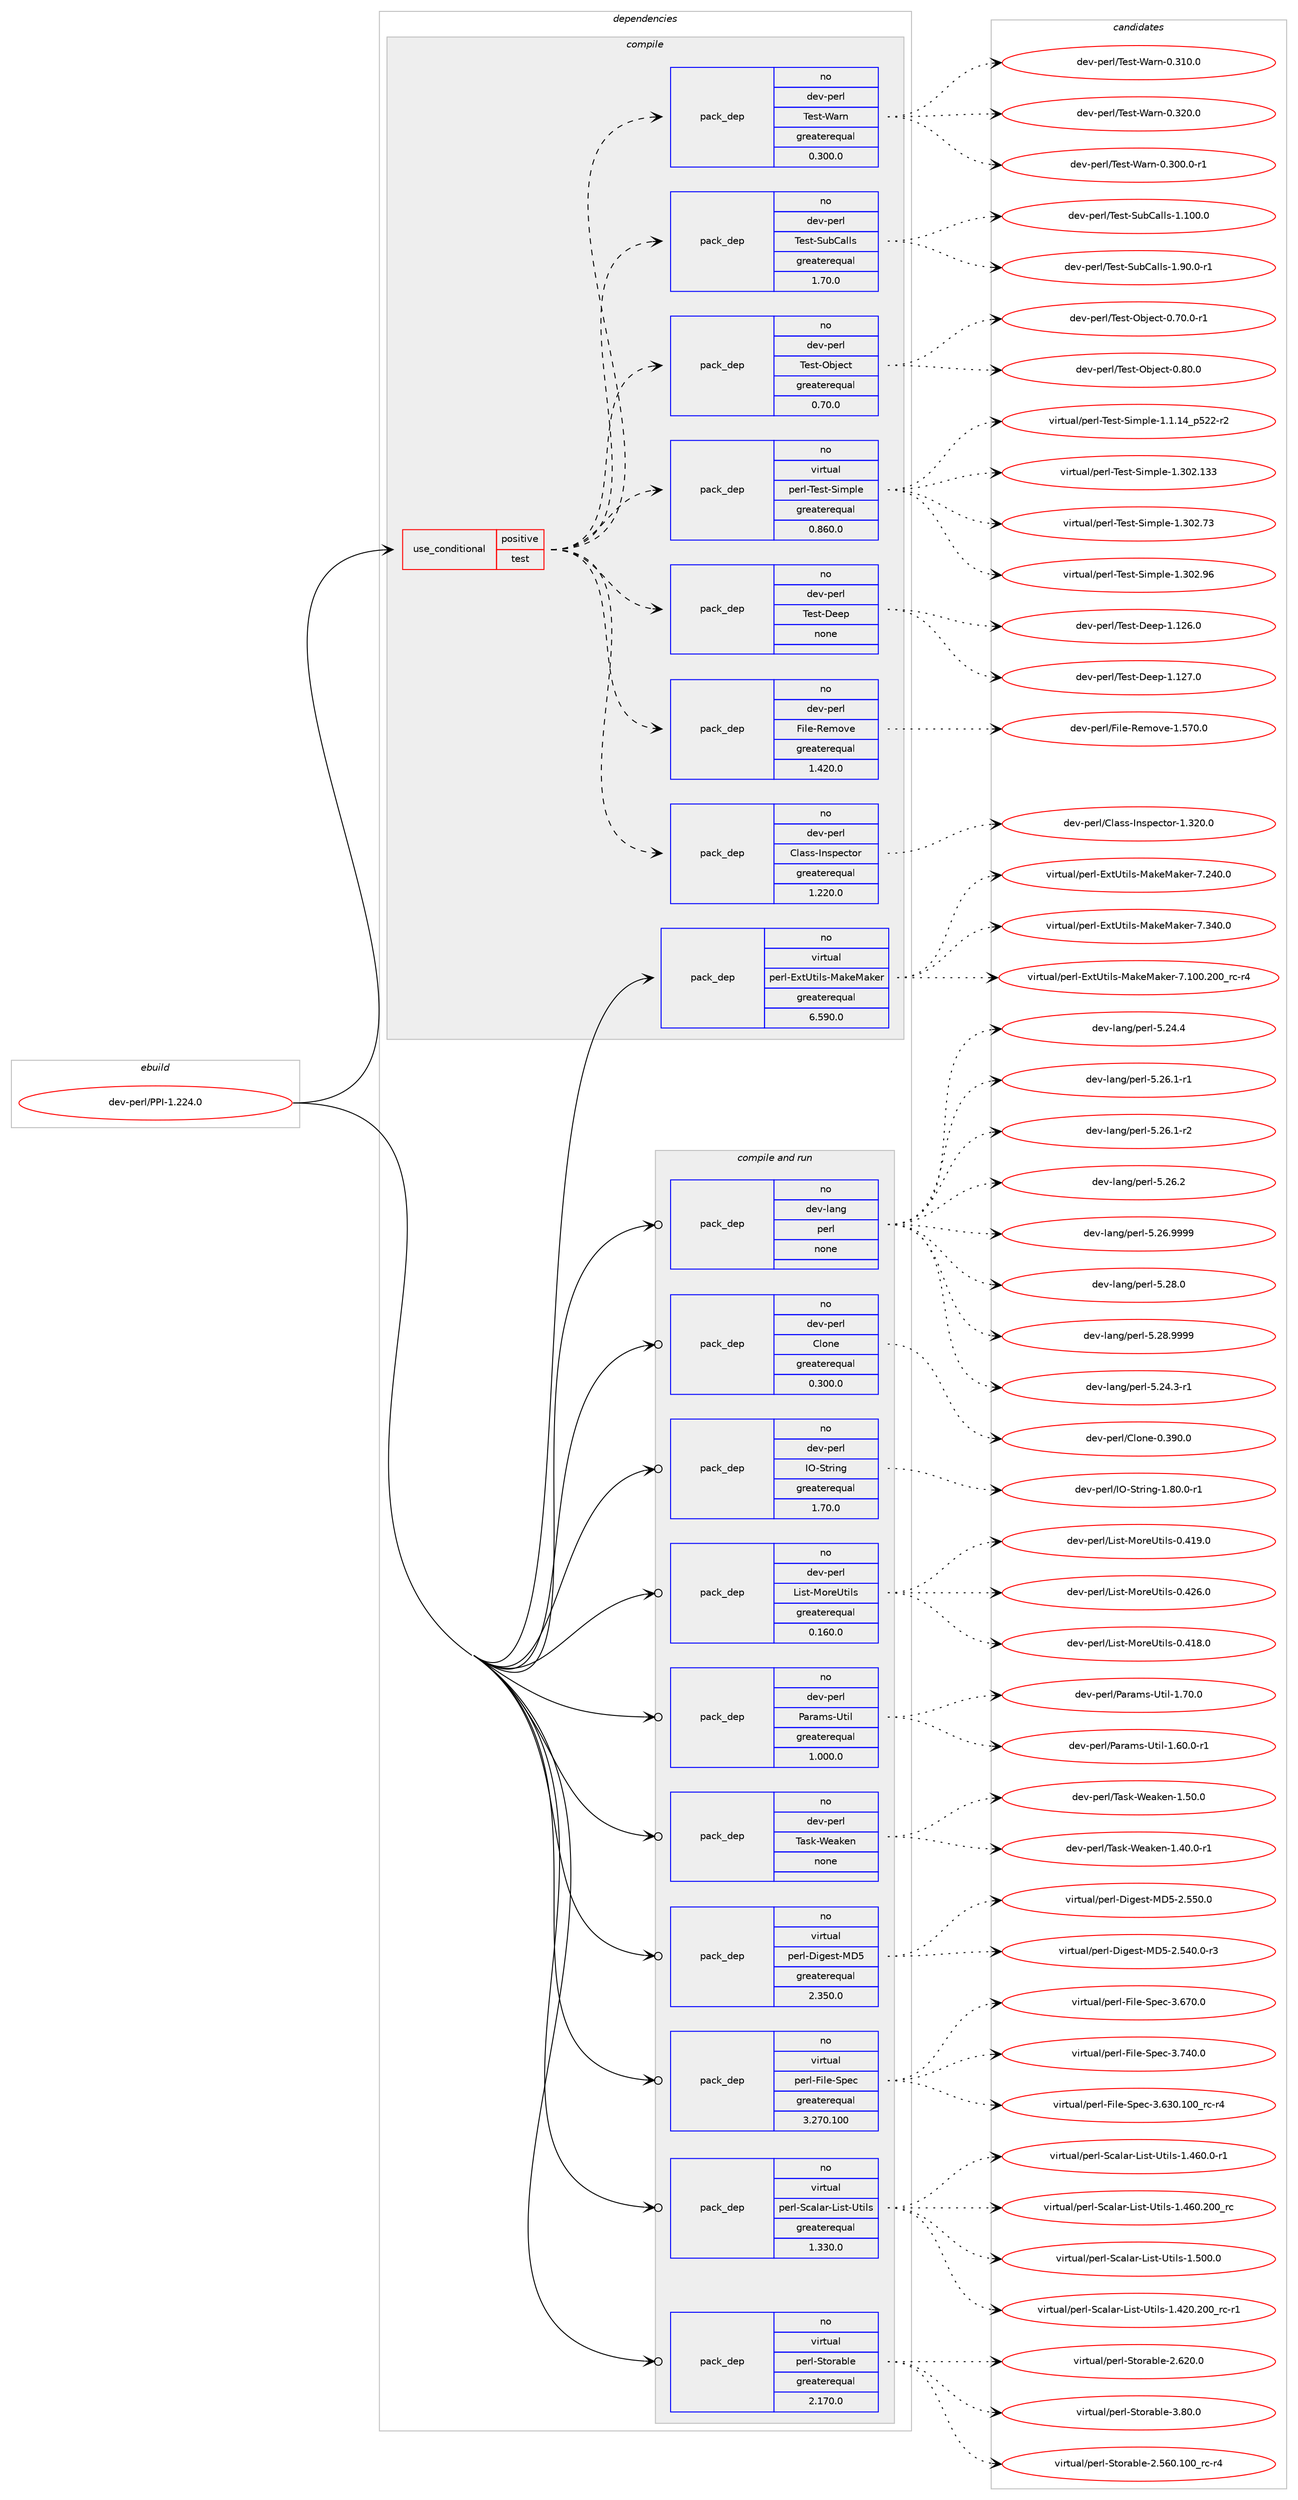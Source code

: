 digraph prolog {

# *************
# Graph options
# *************

newrank=true;
concentrate=true;
compound=true;
graph [rankdir=LR,fontname=Helvetica,fontsize=10,ranksep=1.5];#, ranksep=2.5, nodesep=0.2];
edge  [arrowhead=vee];
node  [fontname=Helvetica,fontsize=10];

# **********
# The ebuild
# **********

subgraph cluster_leftcol {
color=gray;
rank=same;
label=<<i>ebuild</i>>;
id [label="dev-perl/PPI-1.224.0", color=red, width=4, href="../dev-perl/PPI-1.224.0.svg"];
}

# ****************
# The dependencies
# ****************

subgraph cluster_midcol {
color=gray;
label=<<i>dependencies</i>>;
subgraph cluster_compile {
fillcolor="#eeeeee";
style=filled;
label=<<i>compile</i>>;
subgraph cond368656 {
dependency1387013 [label=<<TABLE BORDER="0" CELLBORDER="1" CELLSPACING="0" CELLPADDING="4"><TR><TD ROWSPAN="3" CELLPADDING="10">use_conditional</TD></TR><TR><TD>positive</TD></TR><TR><TD>test</TD></TR></TABLE>>, shape=none, color=red];
subgraph pack995293 {
dependency1387014 [label=<<TABLE BORDER="0" CELLBORDER="1" CELLSPACING="0" CELLPADDING="4" WIDTH="220"><TR><TD ROWSPAN="6" CELLPADDING="30">pack_dep</TD></TR><TR><TD WIDTH="110">no</TD></TR><TR><TD>dev-perl</TD></TR><TR><TD>Class-Inspector</TD></TR><TR><TD>greaterequal</TD></TR><TR><TD>1.220.0</TD></TR></TABLE>>, shape=none, color=blue];
}
dependency1387013:e -> dependency1387014:w [weight=20,style="dashed",arrowhead="vee"];
subgraph pack995294 {
dependency1387015 [label=<<TABLE BORDER="0" CELLBORDER="1" CELLSPACING="0" CELLPADDING="4" WIDTH="220"><TR><TD ROWSPAN="6" CELLPADDING="30">pack_dep</TD></TR><TR><TD WIDTH="110">no</TD></TR><TR><TD>dev-perl</TD></TR><TR><TD>File-Remove</TD></TR><TR><TD>greaterequal</TD></TR><TR><TD>1.420.0</TD></TR></TABLE>>, shape=none, color=blue];
}
dependency1387013:e -> dependency1387015:w [weight=20,style="dashed",arrowhead="vee"];
subgraph pack995295 {
dependency1387016 [label=<<TABLE BORDER="0" CELLBORDER="1" CELLSPACING="0" CELLPADDING="4" WIDTH="220"><TR><TD ROWSPAN="6" CELLPADDING="30">pack_dep</TD></TR><TR><TD WIDTH="110">no</TD></TR><TR><TD>dev-perl</TD></TR><TR><TD>Test-Deep</TD></TR><TR><TD>none</TD></TR><TR><TD></TD></TR></TABLE>>, shape=none, color=blue];
}
dependency1387013:e -> dependency1387016:w [weight=20,style="dashed",arrowhead="vee"];
subgraph pack995296 {
dependency1387017 [label=<<TABLE BORDER="0" CELLBORDER="1" CELLSPACING="0" CELLPADDING="4" WIDTH="220"><TR><TD ROWSPAN="6" CELLPADDING="30">pack_dep</TD></TR><TR><TD WIDTH="110">no</TD></TR><TR><TD>virtual</TD></TR><TR><TD>perl-Test-Simple</TD></TR><TR><TD>greaterequal</TD></TR><TR><TD>0.860.0</TD></TR></TABLE>>, shape=none, color=blue];
}
dependency1387013:e -> dependency1387017:w [weight=20,style="dashed",arrowhead="vee"];
subgraph pack995297 {
dependency1387018 [label=<<TABLE BORDER="0" CELLBORDER="1" CELLSPACING="0" CELLPADDING="4" WIDTH="220"><TR><TD ROWSPAN="6" CELLPADDING="30">pack_dep</TD></TR><TR><TD WIDTH="110">no</TD></TR><TR><TD>dev-perl</TD></TR><TR><TD>Test-Object</TD></TR><TR><TD>greaterequal</TD></TR><TR><TD>0.70.0</TD></TR></TABLE>>, shape=none, color=blue];
}
dependency1387013:e -> dependency1387018:w [weight=20,style="dashed",arrowhead="vee"];
subgraph pack995298 {
dependency1387019 [label=<<TABLE BORDER="0" CELLBORDER="1" CELLSPACING="0" CELLPADDING="4" WIDTH="220"><TR><TD ROWSPAN="6" CELLPADDING="30">pack_dep</TD></TR><TR><TD WIDTH="110">no</TD></TR><TR><TD>dev-perl</TD></TR><TR><TD>Test-SubCalls</TD></TR><TR><TD>greaterequal</TD></TR><TR><TD>1.70.0</TD></TR></TABLE>>, shape=none, color=blue];
}
dependency1387013:e -> dependency1387019:w [weight=20,style="dashed",arrowhead="vee"];
subgraph pack995299 {
dependency1387020 [label=<<TABLE BORDER="0" CELLBORDER="1" CELLSPACING="0" CELLPADDING="4" WIDTH="220"><TR><TD ROWSPAN="6" CELLPADDING="30">pack_dep</TD></TR><TR><TD WIDTH="110">no</TD></TR><TR><TD>dev-perl</TD></TR><TR><TD>Test-Warn</TD></TR><TR><TD>greaterequal</TD></TR><TR><TD>0.300.0</TD></TR></TABLE>>, shape=none, color=blue];
}
dependency1387013:e -> dependency1387020:w [weight=20,style="dashed",arrowhead="vee"];
}
id:e -> dependency1387013:w [weight=20,style="solid",arrowhead="vee"];
subgraph pack995300 {
dependency1387021 [label=<<TABLE BORDER="0" CELLBORDER="1" CELLSPACING="0" CELLPADDING="4" WIDTH="220"><TR><TD ROWSPAN="6" CELLPADDING="30">pack_dep</TD></TR><TR><TD WIDTH="110">no</TD></TR><TR><TD>virtual</TD></TR><TR><TD>perl-ExtUtils-MakeMaker</TD></TR><TR><TD>greaterequal</TD></TR><TR><TD>6.590.0</TD></TR></TABLE>>, shape=none, color=blue];
}
id:e -> dependency1387021:w [weight=20,style="solid",arrowhead="vee"];
}
subgraph cluster_compileandrun {
fillcolor="#eeeeee";
style=filled;
label=<<i>compile and run</i>>;
subgraph pack995301 {
dependency1387022 [label=<<TABLE BORDER="0" CELLBORDER="1" CELLSPACING="0" CELLPADDING="4" WIDTH="220"><TR><TD ROWSPAN="6" CELLPADDING="30">pack_dep</TD></TR><TR><TD WIDTH="110">no</TD></TR><TR><TD>dev-lang</TD></TR><TR><TD>perl</TD></TR><TR><TD>none</TD></TR><TR><TD></TD></TR></TABLE>>, shape=none, color=blue];
}
id:e -> dependency1387022:w [weight=20,style="solid",arrowhead="odotvee"];
subgraph pack995302 {
dependency1387023 [label=<<TABLE BORDER="0" CELLBORDER="1" CELLSPACING="0" CELLPADDING="4" WIDTH="220"><TR><TD ROWSPAN="6" CELLPADDING="30">pack_dep</TD></TR><TR><TD WIDTH="110">no</TD></TR><TR><TD>dev-perl</TD></TR><TR><TD>Clone</TD></TR><TR><TD>greaterequal</TD></TR><TR><TD>0.300.0</TD></TR></TABLE>>, shape=none, color=blue];
}
id:e -> dependency1387023:w [weight=20,style="solid",arrowhead="odotvee"];
subgraph pack995303 {
dependency1387024 [label=<<TABLE BORDER="0" CELLBORDER="1" CELLSPACING="0" CELLPADDING="4" WIDTH="220"><TR><TD ROWSPAN="6" CELLPADDING="30">pack_dep</TD></TR><TR><TD WIDTH="110">no</TD></TR><TR><TD>dev-perl</TD></TR><TR><TD>IO-String</TD></TR><TR><TD>greaterequal</TD></TR><TR><TD>1.70.0</TD></TR></TABLE>>, shape=none, color=blue];
}
id:e -> dependency1387024:w [weight=20,style="solid",arrowhead="odotvee"];
subgraph pack995304 {
dependency1387025 [label=<<TABLE BORDER="0" CELLBORDER="1" CELLSPACING="0" CELLPADDING="4" WIDTH="220"><TR><TD ROWSPAN="6" CELLPADDING="30">pack_dep</TD></TR><TR><TD WIDTH="110">no</TD></TR><TR><TD>dev-perl</TD></TR><TR><TD>List-MoreUtils</TD></TR><TR><TD>greaterequal</TD></TR><TR><TD>0.160.0</TD></TR></TABLE>>, shape=none, color=blue];
}
id:e -> dependency1387025:w [weight=20,style="solid",arrowhead="odotvee"];
subgraph pack995305 {
dependency1387026 [label=<<TABLE BORDER="0" CELLBORDER="1" CELLSPACING="0" CELLPADDING="4" WIDTH="220"><TR><TD ROWSPAN="6" CELLPADDING="30">pack_dep</TD></TR><TR><TD WIDTH="110">no</TD></TR><TR><TD>dev-perl</TD></TR><TR><TD>Params-Util</TD></TR><TR><TD>greaterequal</TD></TR><TR><TD>1.000.0</TD></TR></TABLE>>, shape=none, color=blue];
}
id:e -> dependency1387026:w [weight=20,style="solid",arrowhead="odotvee"];
subgraph pack995306 {
dependency1387027 [label=<<TABLE BORDER="0" CELLBORDER="1" CELLSPACING="0" CELLPADDING="4" WIDTH="220"><TR><TD ROWSPAN="6" CELLPADDING="30">pack_dep</TD></TR><TR><TD WIDTH="110">no</TD></TR><TR><TD>dev-perl</TD></TR><TR><TD>Task-Weaken</TD></TR><TR><TD>none</TD></TR><TR><TD></TD></TR></TABLE>>, shape=none, color=blue];
}
id:e -> dependency1387027:w [weight=20,style="solid",arrowhead="odotvee"];
subgraph pack995307 {
dependency1387028 [label=<<TABLE BORDER="0" CELLBORDER="1" CELLSPACING="0" CELLPADDING="4" WIDTH="220"><TR><TD ROWSPAN="6" CELLPADDING="30">pack_dep</TD></TR><TR><TD WIDTH="110">no</TD></TR><TR><TD>virtual</TD></TR><TR><TD>perl-Digest-MD5</TD></TR><TR><TD>greaterequal</TD></TR><TR><TD>2.350.0</TD></TR></TABLE>>, shape=none, color=blue];
}
id:e -> dependency1387028:w [weight=20,style="solid",arrowhead="odotvee"];
subgraph pack995308 {
dependency1387029 [label=<<TABLE BORDER="0" CELLBORDER="1" CELLSPACING="0" CELLPADDING="4" WIDTH="220"><TR><TD ROWSPAN="6" CELLPADDING="30">pack_dep</TD></TR><TR><TD WIDTH="110">no</TD></TR><TR><TD>virtual</TD></TR><TR><TD>perl-File-Spec</TD></TR><TR><TD>greaterequal</TD></TR><TR><TD>3.270.100</TD></TR></TABLE>>, shape=none, color=blue];
}
id:e -> dependency1387029:w [weight=20,style="solid",arrowhead="odotvee"];
subgraph pack995309 {
dependency1387030 [label=<<TABLE BORDER="0" CELLBORDER="1" CELLSPACING="0" CELLPADDING="4" WIDTH="220"><TR><TD ROWSPAN="6" CELLPADDING="30">pack_dep</TD></TR><TR><TD WIDTH="110">no</TD></TR><TR><TD>virtual</TD></TR><TR><TD>perl-Scalar-List-Utils</TD></TR><TR><TD>greaterequal</TD></TR><TR><TD>1.330.0</TD></TR></TABLE>>, shape=none, color=blue];
}
id:e -> dependency1387030:w [weight=20,style="solid",arrowhead="odotvee"];
subgraph pack995310 {
dependency1387031 [label=<<TABLE BORDER="0" CELLBORDER="1" CELLSPACING="0" CELLPADDING="4" WIDTH="220"><TR><TD ROWSPAN="6" CELLPADDING="30">pack_dep</TD></TR><TR><TD WIDTH="110">no</TD></TR><TR><TD>virtual</TD></TR><TR><TD>perl-Storable</TD></TR><TR><TD>greaterequal</TD></TR><TR><TD>2.170.0</TD></TR></TABLE>>, shape=none, color=blue];
}
id:e -> dependency1387031:w [weight=20,style="solid",arrowhead="odotvee"];
}
subgraph cluster_run {
fillcolor="#eeeeee";
style=filled;
label=<<i>run</i>>;
}
}

# **************
# The candidates
# **************

subgraph cluster_choices {
rank=same;
color=gray;
label=<<i>candidates</i>>;

subgraph choice995293 {
color=black;
nodesep=1;
choice100101118451121011141084767108971151154573110115112101991161111144549465150484648 [label="dev-perl/Class-Inspector-1.320.0", color=red, width=4,href="../dev-perl/Class-Inspector-1.320.0.svg"];
dependency1387014:e -> choice100101118451121011141084767108971151154573110115112101991161111144549465150484648:w [style=dotted,weight="100"];
}
subgraph choice995294 {
color=black;
nodesep=1;
choice10010111845112101114108477010510810145821011091111181014549465355484648 [label="dev-perl/File-Remove-1.570.0", color=red, width=4,href="../dev-perl/File-Remove-1.570.0.svg"];
dependency1387015:e -> choice10010111845112101114108477010510810145821011091111181014549465355484648:w [style=dotted,weight="100"];
}
subgraph choice995295 {
color=black;
nodesep=1;
choice10010111845112101114108478410111511645681011011124549464950544648 [label="dev-perl/Test-Deep-1.126.0", color=red, width=4,href="../dev-perl/Test-Deep-1.126.0.svg"];
choice10010111845112101114108478410111511645681011011124549464950554648 [label="dev-perl/Test-Deep-1.127.0", color=red, width=4,href="../dev-perl/Test-Deep-1.127.0.svg"];
dependency1387016:e -> choice10010111845112101114108478410111511645681011011124549464950544648:w [style=dotted,weight="100"];
dependency1387016:e -> choice10010111845112101114108478410111511645681011011124549464950554648:w [style=dotted,weight="100"];
}
subgraph choice995296 {
color=black;
nodesep=1;
choice11810511411611797108471121011141084584101115116458310510911210810145494649464952951125350504511450 [label="virtual/perl-Test-Simple-1.1.14_p522-r2", color=red, width=4,href="../virtual/perl-Test-Simple-1.1.14_p522-r2.svg"];
choice11810511411611797108471121011141084584101115116458310510911210810145494651485046495151 [label="virtual/perl-Test-Simple-1.302.133", color=red, width=4,href="../virtual/perl-Test-Simple-1.302.133.svg"];
choice118105114116117971084711210111410845841011151164583105109112108101454946514850465551 [label="virtual/perl-Test-Simple-1.302.73", color=red, width=4,href="../virtual/perl-Test-Simple-1.302.73.svg"];
choice118105114116117971084711210111410845841011151164583105109112108101454946514850465754 [label="virtual/perl-Test-Simple-1.302.96", color=red, width=4,href="../virtual/perl-Test-Simple-1.302.96.svg"];
dependency1387017:e -> choice11810511411611797108471121011141084584101115116458310510911210810145494649464952951125350504511450:w [style=dotted,weight="100"];
dependency1387017:e -> choice11810511411611797108471121011141084584101115116458310510911210810145494651485046495151:w [style=dotted,weight="100"];
dependency1387017:e -> choice118105114116117971084711210111410845841011151164583105109112108101454946514850465551:w [style=dotted,weight="100"];
dependency1387017:e -> choice118105114116117971084711210111410845841011151164583105109112108101454946514850465754:w [style=dotted,weight="100"];
}
subgraph choice995297 {
color=black;
nodesep=1;
choice10010111845112101114108478410111511645799810610199116454846554846484511449 [label="dev-perl/Test-Object-0.70.0-r1", color=red, width=4,href="../dev-perl/Test-Object-0.70.0-r1.svg"];
choice1001011184511210111410847841011151164579981061019911645484656484648 [label="dev-perl/Test-Object-0.80.0", color=red, width=4,href="../dev-perl/Test-Object-0.80.0.svg"];
dependency1387018:e -> choice10010111845112101114108478410111511645799810610199116454846554846484511449:w [style=dotted,weight="100"];
dependency1387018:e -> choice1001011184511210111410847841011151164579981061019911645484656484648:w [style=dotted,weight="100"];
}
subgraph choice995298 {
color=black;
nodesep=1;
choice10010111845112101114108478410111511645831179867971081081154549464948484648 [label="dev-perl/Test-SubCalls-1.100.0", color=red, width=4,href="../dev-perl/Test-SubCalls-1.100.0.svg"];
choice1001011184511210111410847841011151164583117986797108108115454946574846484511449 [label="dev-perl/Test-SubCalls-1.90.0-r1", color=red, width=4,href="../dev-perl/Test-SubCalls-1.90.0-r1.svg"];
dependency1387019:e -> choice10010111845112101114108478410111511645831179867971081081154549464948484648:w [style=dotted,weight="100"];
dependency1387019:e -> choice1001011184511210111410847841011151164583117986797108108115454946574846484511449:w [style=dotted,weight="100"];
}
subgraph choice995299 {
color=black;
nodesep=1;
choice10010111845112101114108478410111511645879711411045484651484846484511449 [label="dev-perl/Test-Warn-0.300.0-r1", color=red, width=4,href="../dev-perl/Test-Warn-0.300.0-r1.svg"];
choice1001011184511210111410847841011151164587971141104548465149484648 [label="dev-perl/Test-Warn-0.310.0", color=red, width=4,href="../dev-perl/Test-Warn-0.310.0.svg"];
choice1001011184511210111410847841011151164587971141104548465150484648 [label="dev-perl/Test-Warn-0.320.0", color=red, width=4,href="../dev-perl/Test-Warn-0.320.0.svg"];
dependency1387020:e -> choice10010111845112101114108478410111511645879711411045484651484846484511449:w [style=dotted,weight="100"];
dependency1387020:e -> choice1001011184511210111410847841011151164587971141104548465149484648:w [style=dotted,weight="100"];
dependency1387020:e -> choice1001011184511210111410847841011151164587971141104548465150484648:w [style=dotted,weight="100"];
}
subgraph choice995300 {
color=black;
nodesep=1;
choice118105114116117971084711210111410845691201168511610510811545779710710177971071011144555464948484650484895114994511452 [label="virtual/perl-ExtUtils-MakeMaker-7.100.200_rc-r4", color=red, width=4,href="../virtual/perl-ExtUtils-MakeMaker-7.100.200_rc-r4.svg"];
choice118105114116117971084711210111410845691201168511610510811545779710710177971071011144555465052484648 [label="virtual/perl-ExtUtils-MakeMaker-7.240.0", color=red, width=4,href="../virtual/perl-ExtUtils-MakeMaker-7.240.0.svg"];
choice118105114116117971084711210111410845691201168511610510811545779710710177971071011144555465152484648 [label="virtual/perl-ExtUtils-MakeMaker-7.340.0", color=red, width=4,href="../virtual/perl-ExtUtils-MakeMaker-7.340.0.svg"];
dependency1387021:e -> choice118105114116117971084711210111410845691201168511610510811545779710710177971071011144555464948484650484895114994511452:w [style=dotted,weight="100"];
dependency1387021:e -> choice118105114116117971084711210111410845691201168511610510811545779710710177971071011144555465052484648:w [style=dotted,weight="100"];
dependency1387021:e -> choice118105114116117971084711210111410845691201168511610510811545779710710177971071011144555465152484648:w [style=dotted,weight="100"];
}
subgraph choice995301 {
color=black;
nodesep=1;
choice100101118451089711010347112101114108455346505246514511449 [label="dev-lang/perl-5.24.3-r1", color=red, width=4,href="../dev-lang/perl-5.24.3-r1.svg"];
choice10010111845108971101034711210111410845534650524652 [label="dev-lang/perl-5.24.4", color=red, width=4,href="../dev-lang/perl-5.24.4.svg"];
choice100101118451089711010347112101114108455346505446494511449 [label="dev-lang/perl-5.26.1-r1", color=red, width=4,href="../dev-lang/perl-5.26.1-r1.svg"];
choice100101118451089711010347112101114108455346505446494511450 [label="dev-lang/perl-5.26.1-r2", color=red, width=4,href="../dev-lang/perl-5.26.1-r2.svg"];
choice10010111845108971101034711210111410845534650544650 [label="dev-lang/perl-5.26.2", color=red, width=4,href="../dev-lang/perl-5.26.2.svg"];
choice10010111845108971101034711210111410845534650544657575757 [label="dev-lang/perl-5.26.9999", color=red, width=4,href="../dev-lang/perl-5.26.9999.svg"];
choice10010111845108971101034711210111410845534650564648 [label="dev-lang/perl-5.28.0", color=red, width=4,href="../dev-lang/perl-5.28.0.svg"];
choice10010111845108971101034711210111410845534650564657575757 [label="dev-lang/perl-5.28.9999", color=red, width=4,href="../dev-lang/perl-5.28.9999.svg"];
dependency1387022:e -> choice100101118451089711010347112101114108455346505246514511449:w [style=dotted,weight="100"];
dependency1387022:e -> choice10010111845108971101034711210111410845534650524652:w [style=dotted,weight="100"];
dependency1387022:e -> choice100101118451089711010347112101114108455346505446494511449:w [style=dotted,weight="100"];
dependency1387022:e -> choice100101118451089711010347112101114108455346505446494511450:w [style=dotted,weight="100"];
dependency1387022:e -> choice10010111845108971101034711210111410845534650544650:w [style=dotted,weight="100"];
dependency1387022:e -> choice10010111845108971101034711210111410845534650544657575757:w [style=dotted,weight="100"];
dependency1387022:e -> choice10010111845108971101034711210111410845534650564648:w [style=dotted,weight="100"];
dependency1387022:e -> choice10010111845108971101034711210111410845534650564657575757:w [style=dotted,weight="100"];
}
subgraph choice995302 {
color=black;
nodesep=1;
choice1001011184511210111410847671081111101014548465157484648 [label="dev-perl/Clone-0.390.0", color=red, width=4,href="../dev-perl/Clone-0.390.0.svg"];
dependency1387023:e -> choice1001011184511210111410847671081111101014548465157484648:w [style=dotted,weight="100"];
}
subgraph choice995303 {
color=black;
nodesep=1;
choice100101118451121011141084773794583116114105110103454946564846484511449 [label="dev-perl/IO-String-1.80.0-r1", color=red, width=4,href="../dev-perl/IO-String-1.80.0-r1.svg"];
dependency1387024:e -> choice100101118451121011141084773794583116114105110103454946564846484511449:w [style=dotted,weight="100"];
}
subgraph choice995304 {
color=black;
nodesep=1;
choice1001011184511210111410847761051151164577111114101851161051081154548465249564648 [label="dev-perl/List-MoreUtils-0.418.0", color=red, width=4,href="../dev-perl/List-MoreUtils-0.418.0.svg"];
choice1001011184511210111410847761051151164577111114101851161051081154548465249574648 [label="dev-perl/List-MoreUtils-0.419.0", color=red, width=4,href="../dev-perl/List-MoreUtils-0.419.0.svg"];
choice1001011184511210111410847761051151164577111114101851161051081154548465250544648 [label="dev-perl/List-MoreUtils-0.426.0", color=red, width=4,href="../dev-perl/List-MoreUtils-0.426.0.svg"];
dependency1387025:e -> choice1001011184511210111410847761051151164577111114101851161051081154548465249564648:w [style=dotted,weight="100"];
dependency1387025:e -> choice1001011184511210111410847761051151164577111114101851161051081154548465249574648:w [style=dotted,weight="100"];
dependency1387025:e -> choice1001011184511210111410847761051151164577111114101851161051081154548465250544648:w [style=dotted,weight="100"];
}
subgraph choice995305 {
color=black;
nodesep=1;
choice10010111845112101114108478097114971091154585116105108454946544846484511449 [label="dev-perl/Params-Util-1.60.0-r1", color=red, width=4,href="../dev-perl/Params-Util-1.60.0-r1.svg"];
choice1001011184511210111410847809711497109115458511610510845494655484648 [label="dev-perl/Params-Util-1.70.0", color=red, width=4,href="../dev-perl/Params-Util-1.70.0.svg"];
dependency1387026:e -> choice10010111845112101114108478097114971091154585116105108454946544846484511449:w [style=dotted,weight="100"];
dependency1387026:e -> choice1001011184511210111410847809711497109115458511610510845494655484648:w [style=dotted,weight="100"];
}
subgraph choice995306 {
color=black;
nodesep=1;
choice10010111845112101114108478497115107458710197107101110454946524846484511449 [label="dev-perl/Task-Weaken-1.40.0-r1", color=red, width=4,href="../dev-perl/Task-Weaken-1.40.0-r1.svg"];
choice1001011184511210111410847849711510745871019710710111045494653484648 [label="dev-perl/Task-Weaken-1.50.0", color=red, width=4,href="../dev-perl/Task-Weaken-1.50.0.svg"];
dependency1387027:e -> choice10010111845112101114108478497115107458710197107101110454946524846484511449:w [style=dotted,weight="100"];
dependency1387027:e -> choice1001011184511210111410847849711510745871019710710111045494653484648:w [style=dotted,weight="100"];
}
subgraph choice995307 {
color=black;
nodesep=1;
choice118105114116117971084711210111410845681051031011151164577685345504653524846484511451 [label="virtual/perl-Digest-MD5-2.540.0-r3", color=red, width=4,href="../virtual/perl-Digest-MD5-2.540.0-r3.svg"];
choice11810511411611797108471121011141084568105103101115116457768534550465353484648 [label="virtual/perl-Digest-MD5-2.550.0", color=red, width=4,href="../virtual/perl-Digest-MD5-2.550.0.svg"];
dependency1387028:e -> choice118105114116117971084711210111410845681051031011151164577685345504653524846484511451:w [style=dotted,weight="100"];
dependency1387028:e -> choice11810511411611797108471121011141084568105103101115116457768534550465353484648:w [style=dotted,weight="100"];
}
subgraph choice995308 {
color=black;
nodesep=1;
choice118105114116117971084711210111410845701051081014583112101994551465451484649484895114994511452 [label="virtual/perl-File-Spec-3.630.100_rc-r4", color=red, width=4,href="../virtual/perl-File-Spec-3.630.100_rc-r4.svg"];
choice118105114116117971084711210111410845701051081014583112101994551465455484648 [label="virtual/perl-File-Spec-3.670.0", color=red, width=4,href="../virtual/perl-File-Spec-3.670.0.svg"];
choice118105114116117971084711210111410845701051081014583112101994551465552484648 [label="virtual/perl-File-Spec-3.740.0", color=red, width=4,href="../virtual/perl-File-Spec-3.740.0.svg"];
dependency1387029:e -> choice118105114116117971084711210111410845701051081014583112101994551465451484649484895114994511452:w [style=dotted,weight="100"];
dependency1387029:e -> choice118105114116117971084711210111410845701051081014583112101994551465455484648:w [style=dotted,weight="100"];
dependency1387029:e -> choice118105114116117971084711210111410845701051081014583112101994551465552484648:w [style=dotted,weight="100"];
}
subgraph choice995309 {
color=black;
nodesep=1;
choice11810511411611797108471121011141084583999710897114457610511511645851161051081154549465250484650484895114994511449 [label="virtual/perl-Scalar-List-Utils-1.420.200_rc-r1", color=red, width=4,href="../virtual/perl-Scalar-List-Utils-1.420.200_rc-r1.svg"];
choice118105114116117971084711210111410845839997108971144576105115116458511610510811545494652544846484511449 [label="virtual/perl-Scalar-List-Utils-1.460.0-r1", color=red, width=4,href="../virtual/perl-Scalar-List-Utils-1.460.0-r1.svg"];
choice1181051141161179710847112101114108458399971089711445761051151164585116105108115454946525448465048489511499 [label="virtual/perl-Scalar-List-Utils-1.460.200_rc", color=red, width=4,href="../virtual/perl-Scalar-List-Utils-1.460.200_rc.svg"];
choice11810511411611797108471121011141084583999710897114457610511511645851161051081154549465348484648 [label="virtual/perl-Scalar-List-Utils-1.500.0", color=red, width=4,href="../virtual/perl-Scalar-List-Utils-1.500.0.svg"];
dependency1387030:e -> choice11810511411611797108471121011141084583999710897114457610511511645851161051081154549465250484650484895114994511449:w [style=dotted,weight="100"];
dependency1387030:e -> choice118105114116117971084711210111410845839997108971144576105115116458511610510811545494652544846484511449:w [style=dotted,weight="100"];
dependency1387030:e -> choice1181051141161179710847112101114108458399971089711445761051151164585116105108115454946525448465048489511499:w [style=dotted,weight="100"];
dependency1387030:e -> choice11810511411611797108471121011141084583999710897114457610511511645851161051081154549465348484648:w [style=dotted,weight="100"];
}
subgraph choice995310 {
color=black;
nodesep=1;
choice1181051141161179710847112101114108458311611111497981081014550465354484649484895114994511452 [label="virtual/perl-Storable-2.560.100_rc-r4", color=red, width=4,href="../virtual/perl-Storable-2.560.100_rc-r4.svg"];
choice1181051141161179710847112101114108458311611111497981081014550465450484648 [label="virtual/perl-Storable-2.620.0", color=red, width=4,href="../virtual/perl-Storable-2.620.0.svg"];
choice11810511411611797108471121011141084583116111114979810810145514656484648 [label="virtual/perl-Storable-3.80.0", color=red, width=4,href="../virtual/perl-Storable-3.80.0.svg"];
dependency1387031:e -> choice1181051141161179710847112101114108458311611111497981081014550465354484649484895114994511452:w [style=dotted,weight="100"];
dependency1387031:e -> choice1181051141161179710847112101114108458311611111497981081014550465450484648:w [style=dotted,weight="100"];
dependency1387031:e -> choice11810511411611797108471121011141084583116111114979810810145514656484648:w [style=dotted,weight="100"];
}
}

}
